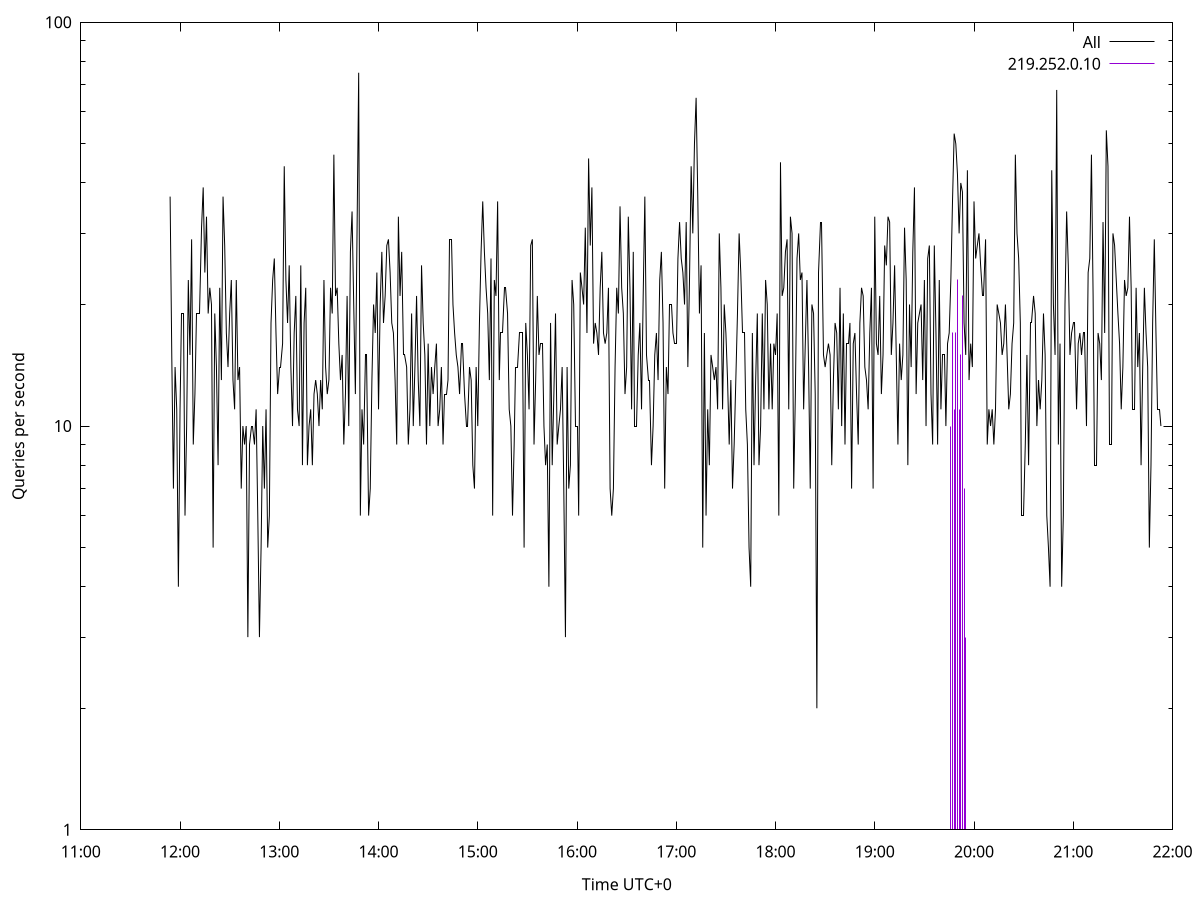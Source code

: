 set terminal pngcairo size 1024,768
set output 'Sun Jan  7 09:11:54 2024.png'
set ylabel 'Queries per second'
set xlabel 'Time UTC+0'
set xdata time
set timefmt "%s"
set log y
plot \
'-' using 1:2 linecolor 0 linetype 2 with lines title 'All', \
'-' using 1:2 linecolor 1 linetype 3 with impulses title "219.252.0.10"
1704593514 37
1704593515 15
1704593516 7
1704593517 14
1704593518 11
1704593519 4
1704593520 11
1704593521 19
1704593522 19
1704593523 6
1704593524 10
1704593525 23
1704593526 15
1704593527 29
1704593528 9
1704593529 12
1704593530 19
1704593531 19
1704593532 19
1704593533 31
1704593534 39
1704593535 24
1704593536 33
1704593537 19
1704593538 22
1704593539 20
1704593540 5
1704593541 19
1704593542 14
1704593543 8
1704593544 22
1704593545 13
1704593546 37
1704593547 28
1704593548 17
1704593549 14
1704593550 19
1704593551 23
1704593552 13
1704593553 11
1704593554 23
1704593555 13
1704593556 14
1704593557 7
1704593558 10
1704593559 9
1704593560 10
1704593561 3
1704593562 9
1704593563 10
1704593564 10
1704593565 9
1704593566 11
1704593567 6
1704593568 3
1704593569 5
1704593570 10
1704593571 7
1704593572 11
1704593573 5
1704593574 6
1704593575 18
1704593576 23
1704593577 26
1704593578 17
1704593579 12
1704593580 14
1704593581 14
1704593582 16
1704593583 44
1704593584 23
1704593585 18
1704593586 25
1704593587 14
1704593588 10
1704593589 17
1704593590 21
1704593591 11
1704593592 10
1704593593 25
1704593594 8
1704593595 18
1704593596 22
1704593597 8
1704593598 10
1704593599 11
1704593600 8
1704593601 12
1704593602 13
1704593603 12
1704593604 10
1704593605 13
1704593606 11
1704593607 23
1704593608 14
1704593609 12
1704593610 13
1704593611 22
1704593612 19
1704593613 47
1704593614 21
1704593615 22
1704593616 16
1704593617 13
1704593618 15
1704593619 9
1704593620 12
1704593621 21
1704593622 10
1704593623 27
1704593624 34
1704593625 20
1704593626 12
1704593627 30
1704593628 75
1704593629 6
1704593630 11
1704593631 9
1704593632 15
1704593633 15
1704593634 6
1704593635 7
1704593636 13
1704593637 20
1704593638 17
1704593639 24
1704593640 11
1704593641 20
1704593642 27
1704593643 18
1704593644 21
1704593645 28
1704593646 29
1704593647 24
1704593648 18
1704593649 17
1704593650 13
1704593651 9
1704593652 33
1704593653 21
1704593654 27
1704593655 15
1704593656 15
1704593657 14
1704593658 9
1704593659 11
1704593660 19
1704593661 10
1704593662 14
1704593663 21
1704593664 13
1704593665 10
1704593666 25
1704593667 18
1704593668 15
1704593669 9
1704593670 16
1704593671 10
1704593672 14
1704593673 12
1704593674 14
1704593675 16
1704593676 10
1704593677 11
1704593678 14
1704593679 9
1704593680 12
1704593681 12
1704593682 13
1704593683 29
1704593684 29
1704593685 20
1704593686 17
1704593687 15
1704593688 14
1704593689 12
1704593690 16
1704593691 16
1704593692 12
1704593693 10
1704593694 10
1704593695 14
1704593696 13
1704593697 8
1704593698 7
1704593699 14
1704593700 10
1704593701 18
1704593702 27
1704593703 36
1704593704 27
1704593705 22
1704593706 19
1704593707 13
1704593708 26
1704593709 6
1704593710 23
1704593711 21
1704593712 36
1704593713 13
1704593714 17
1704593715 17
1704593716 22
1704593717 22
1704593718 19
1704593719 11
1704593720 10
1704593721 6
1704593722 9
1704593723 14
1704593724 14
1704593725 17
1704593726 17
1704593727 17
1704593728 5
1704593729 18
1704593730 15
1704593731 11
1704593732 28
1704593733 29
1704593734 9
1704593735 13
1704593736 21
1704593737 15
1704593738 16
1704593739 16
1704593740 10
1704593741 8
1704593742 9
1704593743 4
1704593744 18
1704593745 8
1704593746 12
1704593747 19
1704593748 9
1704593749 10
1704593750 11
1704593751 14
1704593752 7
1704593753 3
1704593754 14
1704593755 7
1704593756 8
1704593757 23
1704593758 20
1704593759 10
1704593760 10
1704593761 6
1704593762 24
1704593763 22
1704593764 20
1704593765 31
1704593766 17
1704593767 46
1704593768 28
1704593769 39
1704593770 16
1704593771 18
1704593772 17
1704593773 15
1704593774 22
1704593775 27
1704593776 17
1704593777 16
1704593778 17
1704593779 22
1704593780 7
1704593781 6
1704593782 7
1704593783 14
1704593784 22
1704593785 19
1704593786 35
1704593787 22
1704593788 19
1704593789 12
1704593790 14
1704593791 33
1704593792 22
1704593793 11
1704593794 27
1704593795 10
1704593796 10
1704593797 15
1704593798 18
1704593799 11
1704593800 21
1704593801 37
1704593802 15
1704593803 13
1704593804 13
1704593805 8
1704593806 10
1704593807 15
1704593808 17
1704593809 13
1704593810 23
1704593811 27
1704593812 18
1704593813 7
1704593814 14
1704593815 12
1704593816 20
1704593817 20
1704593818 17
1704593819 16
1704593820 16
1704593821 26
1704593822 32
1704593823 26
1704593824 24
1704593825 20
1704593826 32
1704593827 14
1704593828 23
1704593829 44
1704593830 30
1704593831 50
1704593832 65
1704593833 37
1704593834 19
1704593835 25
1704593836 5
1704593837 17
1704593838 6
1704593839 11
1704593840 8
1704593841 15
1704593842 14
1704593843 13
1704593844 14
1704593845 11
1704593846 30
1704593847 22
1704593848 11
1704593849 20
1704593850 17
1704593851 13
1704593852 9
1704593853 13
1704593854 7
1704593855 9
1704593856 13
1704593857 19
1704593858 30
1704593859 24
1704593860 17
1704593861 17
1704593862 11
1704593863 9
1704593864 5
1704593865 4
1704593866 17
1704593867 8
1704593868 13
1704593869 19
1704593870 8
1704593871 10
1704593872 19
1704593873 11
1704593874 23
1704593875 20
1704593876 11
1704593877 16
1704593878 11
1704593879 16
1704593880 15
1704593881 19
1704593882 6
1704593883 45
1704593884 21
1704593885 22
1704593886 27
1704593887 29
1704593888 11
1704593889 33
1704593890 30
1704593891 7
1704593892 12
1704593893 26
1704593894 30
1704593895 23
1704593896 24
1704593897 11
1704593898 16
1704593899 23
1704593900 14
1704593901 7
1704593902 20
1704593903 19
1704593904 12
1704593905 2
1704593906 24
1704593907 32
1704593908 32
1704593909 15
1704593910 14
1704593911 15
1704593912 16
1704593913 15
1704593914 8
1704593915 13
1704593916 18
1704593917 17
1704593918 11
1704593919 22
1704593920 10
1704593921 19
1704593922 9
1704593923 16
1704593924 16
1704593925 18
1704593926 7
1704593927 16
1704593928 17
1704593929 12
1704593930 9
1704593931 18
1704593932 22
1704593933 21
1704593934 14
1704593935 13
1704593936 11
1704593937 17
1704593938 22
1704593939 7
1704593940 33
1704593941 16
1704593942 15
1704593943 21
1704593944 12
1704593945 15
1704593946 28
1704593947 25
1704593948 33
1704593949 32
1704593950 15
1704593951 18
1704593952 25
1704593953 15
1704593954 9
1704593955 16
1704593956 13
1704593957 15
1704593958 31
1704593959 23
1704593960 8
1704593961 20
1704593962 14
1704593963 27
1704593964 39
1704593965 12
1704593966 18
1704593967 19
1704593968 20
1704593969 13
1704593970 23
1704593971 10
1704593972 26
1704593973 28
1704593974 12
1704593975 9
1704593976 28
1704593977 17
1704593978 9
1704593979 23
1704593980 11
1704593981 15
1704593982 15
1704593983 10
1704593984 16
1704593985 17
1704593986 23
1704593987 36
1704593988 53
1704593989 50
1704593990 42
1704593991 30
1704593992 40
1704593993 38
1704593994 18
1704593995 15
1704593996 43
1704593997 13
1704593998 16
1704593999 14
1704594000 36
1704594001 26
1704594002 28
1704594003 30
1704594004 25
1704594005 21
1704594006 21
1704594007 29
1704594008 9
1704594009 11
1704594010 10
1704594011 11
1704594012 9
1704594013 11
1704594014 20
1704594015 19
1704594016 18
1704594017 15
1704594018 16
1704594019 20
1704594020 15
1704594021 11
1704594022 12
1704594023 16
1704594024 18
1704594025 47
1704594026 30
1704594027 26
1704594028 18
1704594029 6
1704594030 6
1704594031 9
1704594032 15
1704594033 8
1704594034 18
1704594035 18
1704594036 21
1704594037 19
1704594038 10
1704594039 13
1704594040 11
1704594041 13
1704594042 19
1704594043 15
1704594044 6
1704594045 5
1704594046 4
1704594047 43
1704594048 20
1704594049 15
1704594050 68
1704594051 9
1704594052 16
1704594053 4
1704594054 6
1704594055 20
1704594056 34
1704594057 25
1704594058 15
1704594059 17
1704594060 18
1704594061 18
1704594062 11
1704594063 16
1704594064 17
1704594065 15
1704594066 17
1704594067 17
1704594068 10
1704594069 24
1704594070 26
1704594071 47
1704594072 21
1704594073 8
1704594074 8
1704594075 17
1704594076 16
1704594077 13
1704594078 32
1704594079 17
1704594080 54
1704594081 44
1704594082 9
1704594083 9
1704594084 30
1704594085 28
1704594086 23
1704594087 19
1704594088 16
1704594089 11
1704594090 14
1704594091 23
1704594092 21
1704594093 22
1704594094 33
1704594095 22
1704594096 11
1704594097 11
1704594098 22
1704594099 14
1704594100 17
1704594101 8
1704594102 14
1704594103 22
1704594104 17
1704594105 14
1704594106 5
1704594107 8
1704594108 18
1704594109 29
1704594110 17
1704594111 11
1704594112 11
1704594113 10

e
1704593986 10
1704593987 17
1704593988 11
1704593989 17
1704593990 23
1704593991 11
1704593992 15
1704593993 21
1704593994 7
1704593995 3
1704593996 1
1704593997 1

e
